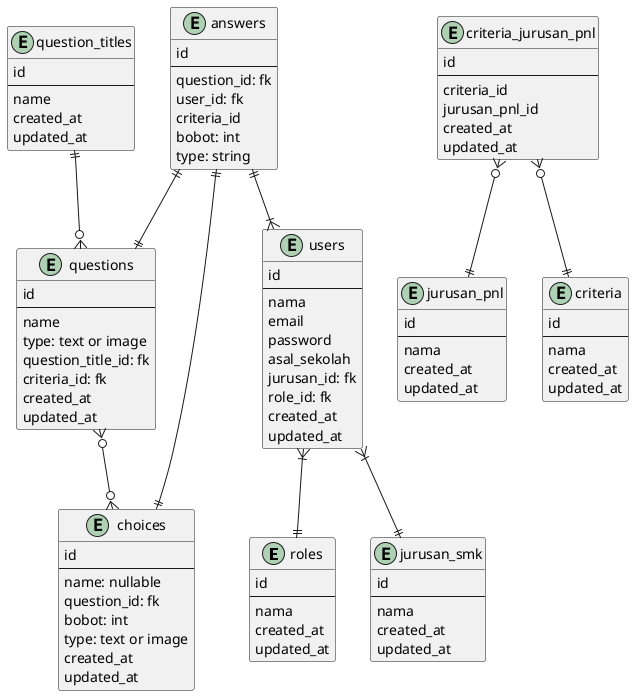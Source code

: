 @startuml

entity roles{
    id
    --
    nama
    created_at
    updated_at
}

entity jurusan_smk{
    id
    --
    nama
    created_at
    updated_at
}


entity users {
    id
    --
    nama
    email
    password
    asal_sekolah
    jurusan_id: fk
    role_id: fk
    created_at
    updated_at
}

entity question_titles {
    id
    --
    name
    created_at
    updated_at
}

entity questions {
    id
    --
    name
    type: text or image
    question_title_id: fk
    criteria_id: fk
    created_at
    updated_at
}

entity choices {
    id
    --
    name: nullable
    question_id: fk
    bobot: int
    type: text or image
    created_at
    updated_at
}

entity answers {
    id
    --
    question_id: fk
    user_id: fk
    criteria_id
    bobot: int
    type: string
}

entity jurusan_pnl
{
    id
    --
    nama
    created_at
    updated_at
}

entity criteria
{
    id
    --
    nama
    created_at
    updated_at
}

entity criteria_jurusan_pnl
{
    id
    --
    criteria_id
    jurusan_pnl_id
    created_at
    updated_at
}


users }|--||roles
users }|--||jurusan_smk
question_titles ||--o{ questions
questions }o--o{ choices
choices ||--||answers
answers ||--|{ users
answers ||--|| questions
criteria_jurusan_pnl }o--|| criteria
criteria_jurusan_pnl }o--|| jurusan_pnl



@enduml
